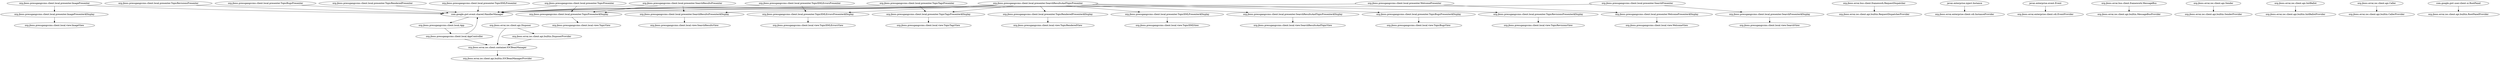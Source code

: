 //
// Generated IOC bean dependency graph in GraphViz DOT format.
//

digraph g {
  "org.jboss.pressgangccms.client.local.view.ImageView"
  "org.jboss.pressgangccms.client.local.presenter.ImagePresenter$Display" -> "org.jboss.pressgangccms.client.local.view.ImageView"
  "org.jboss.errai.ioc.client.api.builtin.IOCBeanManagerProvider"
  "org.jboss.errai.ioc.client.container.IOCBeanManager" -> "org.jboss.errai.ioc.client.api.builtin.IOCBeanManagerProvider"
  "org.jboss.pressgangccms.client.local.App" -> "org.jboss.pressgangccms.client.local.AppController"
  "com.google.gwt.event.shared.HandlerManager" -> "org.jboss.pressgangccms.client.local.App"
  "org.jboss.pressgangccms.client.local.AppController" -> "org.jboss.errai.ioc.client.container.IOCBeanManager"
  "org.jboss.pressgangccms.client.local.AppController" -> "com.google.gwt.event.shared.HandlerManager"
  "org.jboss.pressgangccms.client.local.presenter.ImagePresenter" -> "org.jboss.pressgangccms.client.local.presenter.ImagePresenter$Display"
  "org.jboss.pressgangccms.client.local.presenter.ImagePresenter" -> "com.google.gwt.event.shared.HandlerManager"
  "org.jboss.pressgangccms.client.local.view.TopicView"
  "org.jboss.pressgangccms.client.local.presenter.TopicPresenter$Display" -> "org.jboss.pressgangccms.client.local.view.TopicView"
  "org.jboss.pressgangccms.client.local.view.SearchResultsView"
  "org.jboss.pressgangccms.client.local.presenter.SearchResultsPresenter$Display" -> "org.jboss.pressgangccms.client.local.view.SearchResultsView"
  "org.jboss.pressgangccms.client.local.presenter.SearchResultsPresenter" -> "org.jboss.pressgangccms.client.local.presenter.TopicPresenter$Display"
  "org.jboss.pressgangccms.client.local.presenter.SearchResultsPresenter" -> "org.jboss.pressgangccms.client.local.presenter.SearchResultsPresenter$Display"
  "org.jboss.pressgangccms.client.local.presenter.SearchResultsPresenter" -> "com.google.gwt.event.shared.HandlerManager"
  "org.jboss.pressgangccms.client.local.presenter.TopicRevisionsPresenter" -> "com.google.gwt.event.shared.HandlerManager"
  "org.jboss.errai.ioc.client.api.builtin.RequestDispatcherProvider"
  "org.jboss.errai.enterprise.client.cdi.InstanceProvider"
  "javax.enterprise.inject.Instance" -> "org.jboss.errai.enterprise.client.cdi.InstanceProvider"
  "org.jboss.errai.enterprise.client.cdi.EventProvider"
  "javax.enterprise.event.Event" -> "org.jboss.errai.enterprise.client.cdi.EventProvider"
  "org.jboss.errai.ioc.client.api.builtin.MessageBusProvider"
  "org.jboss.pressgangccms.client.local.presenter.TopicBugsPresenter" -> "com.google.gwt.event.shared.HandlerManager"
  "org.jboss.errai.bus.client.framework.RequestDispatcher" -> "org.jboss.errai.ioc.client.api.builtin.RequestDispatcherProvider"
  "org.jboss.pressgangccms.client.local.view.TopicXMLErrorsView"
  "org.jboss.pressgangccms.client.local.presenter.TopicXMLErrorsPresenter$Display" -> "org.jboss.pressgangccms.client.local.view.TopicXMLErrorsView"
  "org.jboss.pressgangccms.client.local.presenter.TopicXMLErrorsPresenter" -> "org.jboss.pressgangccms.client.local.presenter.TopicXMLErrorsPresenter$Display"
  "org.jboss.pressgangccms.client.local.presenter.TopicXMLErrorsPresenter" -> "com.google.gwt.event.shared.HandlerManager"
  "org.jboss.pressgangccms.client.local.view.WelcomeView"
  "org.jboss.pressgangccms.client.local.presenter.WelcomePresenter$Display" -> "org.jboss.pressgangccms.client.local.view.WelcomeView"
  "org.jboss.pressgangccms.client.local.presenter.WelcomePresenter" -> "org.jboss.pressgangccms.client.local.presenter.WelcomePresenter$Display"
  "org.jboss.pressgangccms.client.local.presenter.WelcomePresenter" -> "com.google.gwt.event.shared.HandlerManager"
  "org.jboss.errai.ioc.client.api.builtin.SenderProvider"
  "org.jboss.errai.ioc.client.api.Sender" -> "org.jboss.errai.ioc.client.api.builtin.SenderProvider"
  "org.jboss.errai.ioc.client.api.builtin.InitBallotProvider"
  "org.jboss.pressgangccms.client.local.presenter.TopicPresenter" -> "org.jboss.pressgangccms.client.local.presenter.TopicPresenter$Display"
  "org.jboss.pressgangccms.client.local.presenter.TopicPresenter" -> "com.google.gwt.event.shared.HandlerManager"
  "org.jboss.errai.ioc.client.api.builtin.CallerProvider"
  "org.jboss.pressgangccms.client.local.view.SearchView"
  "org.jboss.pressgangccms.client.local.presenter.SearchPresenter$Display" -> "org.jboss.pressgangccms.client.local.view.SearchView"
  "org.jboss.pressgangccms.client.local.presenter.SearchPresenter" -> "org.jboss.pressgangccms.client.local.presenter.SearchPresenter$Display"
  "org.jboss.pressgangccms.client.local.presenter.SearchPresenter" -> "com.google.gwt.event.shared.HandlerManager"
  "org.jboss.errai.ioc.client.api.builtin.RootPanelProvider"
  "com.google.gwt.user.client.ui.RootPanel" -> "org.jboss.errai.ioc.client.api.builtin.RootPanelProvider"
  "org.jboss.pressgangccms.client.local.view.TopicTagsView"
  "org.jboss.pressgangccms.client.local.presenter.TopicTagsPresenter$Display" -> "org.jboss.pressgangccms.client.local.view.TopicTagsView"
  "org.jboss.pressgangccms.client.local.presenter.TopicTagsPresenter" -> "org.jboss.pressgangccms.client.local.presenter.TopicTagsPresenter$Display"
  "org.jboss.pressgangccms.client.local.presenter.TopicTagsPresenter" -> "com.google.gwt.event.shared.HandlerManager"
  "org.jboss.pressgangccms.client.local.presenter.TopicRenderedPresenter" -> "com.google.gwt.event.shared.HandlerManager"
  "org.jboss.pressgangccms.client.local.presenter.TopicXMLPresenter" -> "com.google.gwt.event.shared.HandlerManager"
  "org.jboss.errai.ioc.client.api.InitBallot" -> "org.jboss.errai.ioc.client.api.builtin.InitBallotProvider"
  "org.jboss.errai.ioc.client.api.Caller" -> "org.jboss.errai.ioc.client.api.builtin.CallerProvider"
  "org.jboss.errai.bus.client.framework.MessageBus" -> "org.jboss.errai.ioc.client.api.builtin.MessageBusProvider"
  "org.jboss.errai.ioc.client.api.builtin.DisposerProvider" -> "org.jboss.errai.ioc.client.container.IOCBeanManager"
  "org.jboss.errai.ioc.client.api.Disposer" -> "org.jboss.errai.ioc.client.api.builtin.DisposerProvider"
  "org.jboss.errai.ioc.client.api.Disposer" -> "org.jboss.errai.ioc.client.container.IOCBeanManager"
  "org.jboss.pressgangccms.client.local.view.TopicXMLView"
  "org.jboss.pressgangccms.client.local.presenter.TopicXMLPresenter$Display" -> "org.jboss.pressgangccms.client.local.view.TopicXMLView"
  "org.jboss.pressgangccms.client.local.view.SearchResultsAndTopicView"
  "org.jboss.pressgangccms.client.local.presenter.SearchResultsAndTopicPresenter$Display" -> "org.jboss.pressgangccms.client.local.view.SearchResultsAndTopicView"
  "org.jboss.pressgangccms.client.local.view.TopicBugsView"
  "org.jboss.pressgangccms.client.local.presenter.TopicBugsPresenter$Display" -> "org.jboss.pressgangccms.client.local.view.TopicBugsView"
  "org.jboss.pressgangccms.client.local.view.TopicRevisionsView"
  "org.jboss.pressgangccms.client.local.presenter.TopicRevisionsPresenter$Display" -> "org.jboss.pressgangccms.client.local.view.TopicRevisionsView"
  "org.jboss.pressgangccms.client.local.view.TopicRenderedView"
  "org.jboss.pressgangccms.client.local.presenter.TopicRenderedPresenter$Display" -> "org.jboss.pressgangccms.client.local.view.TopicRenderedView"
  "org.jboss.pressgangccms.client.local.presenter.SearchResultsAndTopicPresenter" -> "org.jboss.pressgangccms.client.local.presenter.TopicXMLPresenter$Display"
  "org.jboss.pressgangccms.client.local.presenter.SearchResultsAndTopicPresenter" -> "org.jboss.pressgangccms.client.local.presenter.SearchResultsAndTopicPresenter$Display"
  "org.jboss.pressgangccms.client.local.presenter.SearchResultsAndTopicPresenter" -> "org.jboss.pressgangccms.client.local.presenter.TopicBugsPresenter$Display"
  "org.jboss.pressgangccms.client.local.presenter.SearchResultsAndTopicPresenter" -> "org.jboss.pressgangccms.client.local.presenter.TopicRevisionsPresenter$Display"
  "org.jboss.pressgangccms.client.local.presenter.SearchResultsAndTopicPresenter" -> "org.jboss.pressgangccms.client.local.presenter.TopicPresenter$Display"
  "org.jboss.pressgangccms.client.local.presenter.SearchResultsAndTopicPresenter" -> "org.jboss.pressgangccms.client.local.presenter.TopicRenderedPresenter$Display"
  "org.jboss.pressgangccms.client.local.presenter.SearchResultsAndTopicPresenter" -> "org.jboss.pressgangccms.client.local.presenter.TopicTagsPresenter$Display"
  "org.jboss.pressgangccms.client.local.presenter.SearchResultsAndTopicPresenter" -> "org.jboss.pressgangccms.client.local.presenter.SearchResultsPresenter$Display"
  "org.jboss.pressgangccms.client.local.presenter.SearchResultsAndTopicPresenter" -> "org.jboss.pressgangccms.client.local.presenter.TopicXMLErrorsPresenter$Display"
  "org.jboss.pressgangccms.client.local.presenter.SearchResultsAndTopicPresenter" -> "com.google.gwt.event.shared.HandlerManager"
}